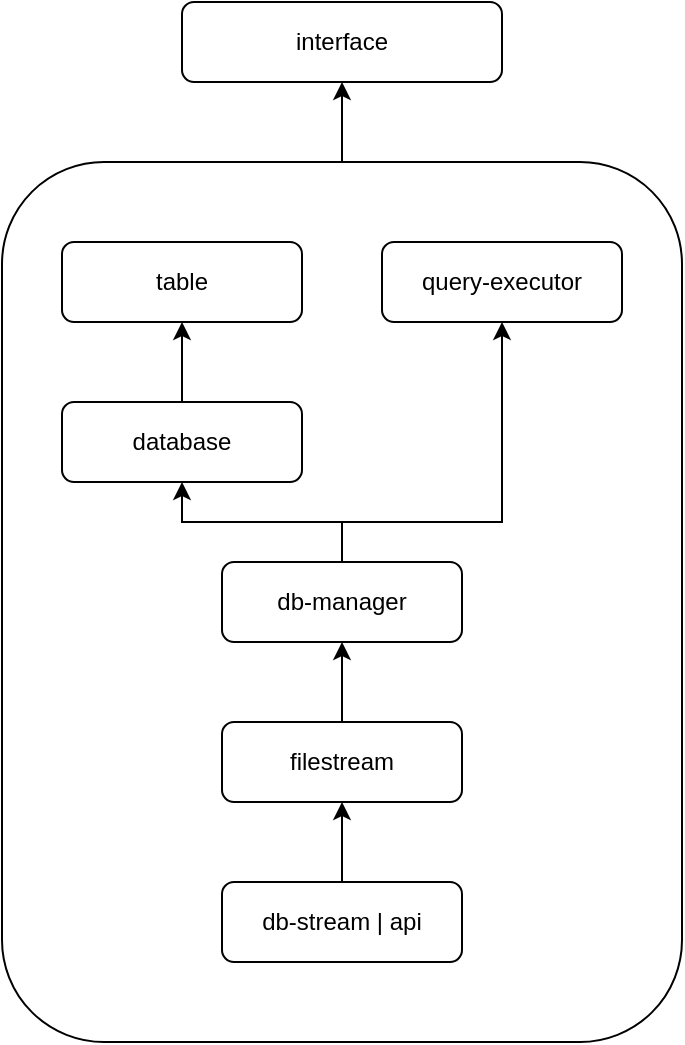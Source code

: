 <mxfile version="22.1.2" type="device">
  <diagram name="Page-1" id="RmBklCHae2-FvZ7o6U05">
    <mxGraphModel dx="853" dy="483" grid="1" gridSize="10" guides="1" tooltips="1" connect="1" arrows="1" fold="1" page="1" pageScale="1" pageWidth="850" pageHeight="1100" math="0" shadow="0">
      <root>
        <mxCell id="0" />
        <mxCell id="1" parent="0" />
        <mxCell id="pGwd2pVJrnU2UcQLpUV1-1" value="interface" style="rounded=1;whiteSpace=wrap;html=1;" parent="1" vertex="1">
          <mxGeometry x="180" y="40" width="160" height="40" as="geometry" />
        </mxCell>
        <mxCell id="yavnOEbieNHozrQLeM9--15" style="edgeStyle=orthogonalEdgeStyle;rounded=0;orthogonalLoop=1;jettySize=auto;html=1;entryX=0.5;entryY=1;entryDx=0;entryDy=0;" edge="1" parent="1" source="GCnhBtbvN-7Xa7LOHWym-53" target="pGwd2pVJrnU2UcQLpUV1-1">
          <mxGeometry relative="1" as="geometry" />
        </mxCell>
        <mxCell id="GCnhBtbvN-7Xa7LOHWym-53" value="" style="rounded=1;whiteSpace=wrap;html=1;fillColor=none;" parent="1" vertex="1">
          <mxGeometry x="90" y="120" width="340" height="440" as="geometry" />
        </mxCell>
        <mxCell id="yavnOEbieNHozrQLeM9--4" style="edgeStyle=orthogonalEdgeStyle;rounded=0;orthogonalLoop=1;jettySize=auto;html=1;entryX=0.5;entryY=1;entryDx=0;entryDy=0;" edge="1" parent="1" source="yavnOEbieNHozrQLeM9--5" target="yavnOEbieNHozrQLeM9--6">
          <mxGeometry relative="1" as="geometry" />
        </mxCell>
        <mxCell id="yavnOEbieNHozrQLeM9--5" value="database" style="rounded=1;whiteSpace=wrap;html=1;" vertex="1" parent="1">
          <mxGeometry x="120" y="240" width="120" height="40" as="geometry" />
        </mxCell>
        <mxCell id="yavnOEbieNHozrQLeM9--6" value="table" style="rounded=1;whiteSpace=wrap;html=1;" vertex="1" parent="1">
          <mxGeometry x="120" y="160" width="120" height="40" as="geometry" />
        </mxCell>
        <mxCell id="yavnOEbieNHozrQLeM9--7" style="edgeStyle=orthogonalEdgeStyle;rounded=0;orthogonalLoop=1;jettySize=auto;html=1;entryX=0.5;entryY=1;entryDx=0;entryDy=0;" edge="1" parent="1" source="yavnOEbieNHozrQLeM9--9" target="yavnOEbieNHozrQLeM9--14">
          <mxGeometry relative="1" as="geometry">
            <Array as="points">
              <mxPoint x="260" y="300" />
              <mxPoint x="340" y="300" />
            </Array>
          </mxGeometry>
        </mxCell>
        <mxCell id="yavnOEbieNHozrQLeM9--8" style="edgeStyle=orthogonalEdgeStyle;rounded=0;orthogonalLoop=1;jettySize=auto;html=1;entryX=0.5;entryY=1;entryDx=0;entryDy=0;" edge="1" parent="1" source="yavnOEbieNHozrQLeM9--9" target="yavnOEbieNHozrQLeM9--5">
          <mxGeometry relative="1" as="geometry" />
        </mxCell>
        <mxCell id="yavnOEbieNHozrQLeM9--9" value="db-manager" style="rounded=1;whiteSpace=wrap;html=1;" vertex="1" parent="1">
          <mxGeometry x="200" y="320" width="120" height="40" as="geometry" />
        </mxCell>
        <mxCell id="yavnOEbieNHozrQLeM9--10" style="edgeStyle=orthogonalEdgeStyle;rounded=0;orthogonalLoop=1;jettySize=auto;html=1;entryX=0.5;entryY=1;entryDx=0;entryDy=0;" edge="1" parent="1" source="yavnOEbieNHozrQLeM9--11" target="yavnOEbieNHozrQLeM9--9">
          <mxGeometry relative="1" as="geometry" />
        </mxCell>
        <mxCell id="yavnOEbieNHozrQLeM9--11" value="filestream" style="rounded=1;whiteSpace=wrap;html=1;" vertex="1" parent="1">
          <mxGeometry x="200" y="400" width="120" height="40" as="geometry" />
        </mxCell>
        <mxCell id="yavnOEbieNHozrQLeM9--12" style="edgeStyle=orthogonalEdgeStyle;rounded=0;orthogonalLoop=1;jettySize=auto;html=1;entryX=0.5;entryY=1;entryDx=0;entryDy=0;" edge="1" parent="1" source="yavnOEbieNHozrQLeM9--13" target="yavnOEbieNHozrQLeM9--11">
          <mxGeometry relative="1" as="geometry" />
        </mxCell>
        <mxCell id="yavnOEbieNHozrQLeM9--13" value="db-stream | api" style="rounded=1;whiteSpace=wrap;html=1;" vertex="1" parent="1">
          <mxGeometry x="200" y="480" width="120" height="40" as="geometry" />
        </mxCell>
        <mxCell id="yavnOEbieNHozrQLeM9--14" value="query-executor" style="rounded=1;whiteSpace=wrap;html=1;" vertex="1" parent="1">
          <mxGeometry x="280" y="160" width="120" height="40" as="geometry" />
        </mxCell>
      </root>
    </mxGraphModel>
  </diagram>
</mxfile>
